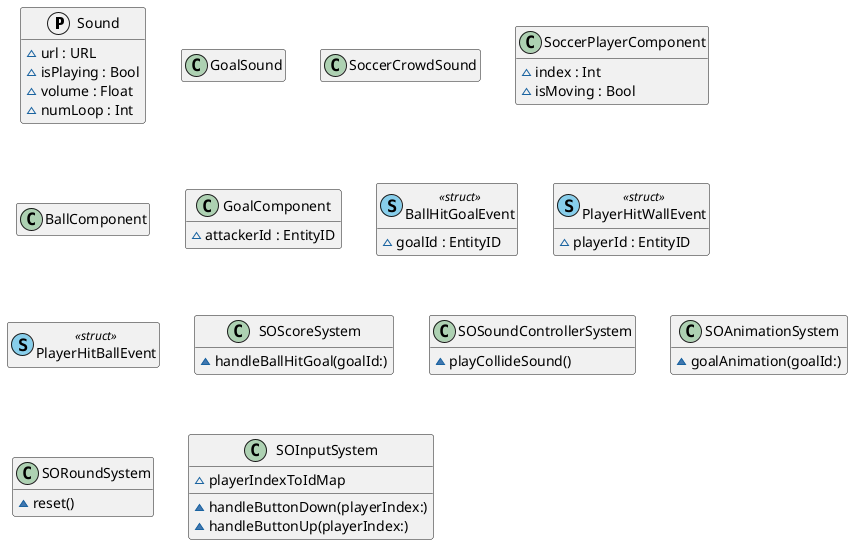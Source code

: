 @startuml
' STYLE START
hide empty members
skinparam shadowing false
' STYLE END

protocol Sound {
  ~url : URL
  ~isPlaying : Bool
  ~volume : Float
  ~numLoop : Int
}

class GoalSound
class SoccerCrowdSound
class SoccerPlayerComponent { 
  ~index : Int
  ~isMoving : Bool
}
class BallComponent
class GoalComponent { 
  ~attackerId : EntityID
}
class BallHitGoalEvent << (S, SkyBlue) struct >> { 
  ~goalId : EntityID
}
class PlayerHitWallEvent << (S, SkyBlue) struct >> { 
  ~playerId : EntityID
}
class PlayerHitBallEvent << (S, SkyBlue) struct >>
class SOScoreSystem { 
  ~handleBallHitGoal(goalId:) 
}
class SOSoundControllerSystem { 
  ~playCollideSound()
}
class SOAnimationSystem { 
  ~goalAnimation(goalId:) 
}
class SORoundSystem { 
  ~reset() 
}
class SOInputSystem { 
  ~playerIndexToIdMap
  ~handleButtonDown(playerIndex:)
  ~handleButtonUp(playerIndex:) 
}

@enduml
